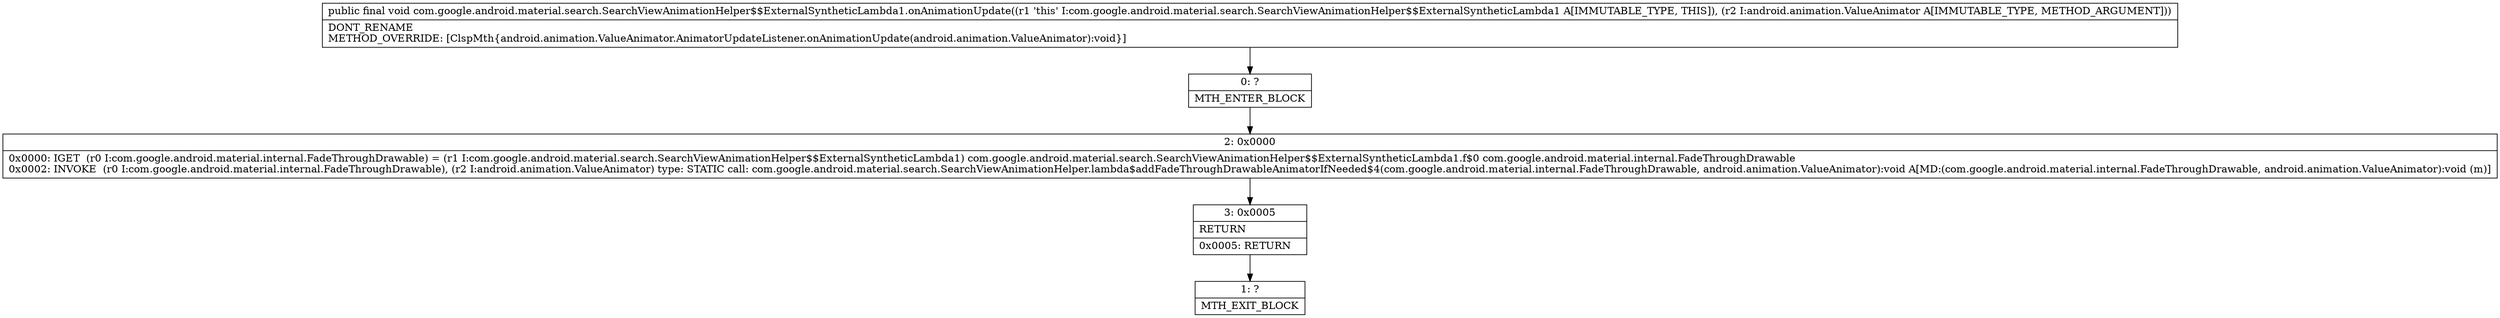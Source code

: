 digraph "CFG forcom.google.android.material.search.SearchViewAnimationHelper$$ExternalSyntheticLambda1.onAnimationUpdate(Landroid\/animation\/ValueAnimator;)V" {
Node_0 [shape=record,label="{0\:\ ?|MTH_ENTER_BLOCK\l}"];
Node_2 [shape=record,label="{2\:\ 0x0000|0x0000: IGET  (r0 I:com.google.android.material.internal.FadeThroughDrawable) = (r1 I:com.google.android.material.search.SearchViewAnimationHelper$$ExternalSyntheticLambda1) com.google.android.material.search.SearchViewAnimationHelper$$ExternalSyntheticLambda1.f$0 com.google.android.material.internal.FadeThroughDrawable \l0x0002: INVOKE  (r0 I:com.google.android.material.internal.FadeThroughDrawable), (r2 I:android.animation.ValueAnimator) type: STATIC call: com.google.android.material.search.SearchViewAnimationHelper.lambda$addFadeThroughDrawableAnimatorIfNeeded$4(com.google.android.material.internal.FadeThroughDrawable, android.animation.ValueAnimator):void A[MD:(com.google.android.material.internal.FadeThroughDrawable, android.animation.ValueAnimator):void (m)]\l}"];
Node_3 [shape=record,label="{3\:\ 0x0005|RETURN\l|0x0005: RETURN   \l}"];
Node_1 [shape=record,label="{1\:\ ?|MTH_EXIT_BLOCK\l}"];
MethodNode[shape=record,label="{public final void com.google.android.material.search.SearchViewAnimationHelper$$ExternalSyntheticLambda1.onAnimationUpdate((r1 'this' I:com.google.android.material.search.SearchViewAnimationHelper$$ExternalSyntheticLambda1 A[IMMUTABLE_TYPE, THIS]), (r2 I:android.animation.ValueAnimator A[IMMUTABLE_TYPE, METHOD_ARGUMENT]))  | DONT_RENAME\lMETHOD_OVERRIDE: [ClspMth\{android.animation.ValueAnimator.AnimatorUpdateListener.onAnimationUpdate(android.animation.ValueAnimator):void\}]\l}"];
MethodNode -> Node_0;Node_0 -> Node_2;
Node_2 -> Node_3;
Node_3 -> Node_1;
}

